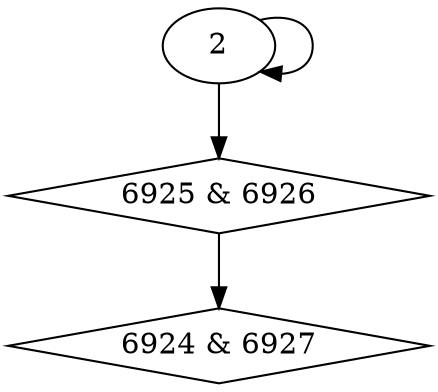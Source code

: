 digraph {
0 [label = "6924 & 6927", shape = diamond];
1 [label = "6925 & 6926", shape = diamond];
1 -> 0;
2 -> 1;
2 -> 2;
}

